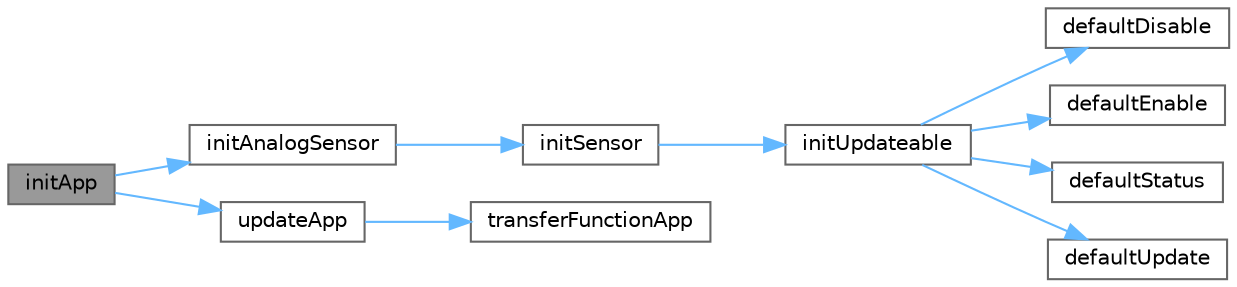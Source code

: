 digraph "initApp"
{
 // LATEX_PDF_SIZE
  bgcolor="transparent";
  edge [fontname=Helvetica,fontsize=10,labelfontname=Helvetica,labelfontsize=10];
  node [fontname=Helvetica,fontsize=10,shape=box,height=0.2,width=0.4];
  rankdir="LR";
  Node1 [label="initApp",height=0.2,width=0.4,color="gray40", fillcolor="grey60", style="filled", fontcolor="black",tooltip="Initializes the APP with the given frequency and channel."];
  Node1 -> Node2 [color="steelblue1",style="solid"];
  Node2 [label="initAnalogSensor",height=0.2,width=0.4,color="grey40", fillcolor="white", style="filled",URL="$AnalogSensor_8c.html#a1f4d14f551bd2aeab536372c13bb3180",tooltip="Initializes an analog sensor."];
  Node2 -> Node3 [color="steelblue1",style="solid"];
  Node3 [label="initSensor",height=0.2,width=0.4,color="grey40", fillcolor="white", style="filled",URL="$Sensor_8c.html#afa23c62d6ac2176a3ab170f42bce0663",tooltip="Initializes a sensor with the given parameters."];
  Node3 -> Node4 [color="steelblue1",style="solid"];
  Node4 [label="initUpdateable",height=0.2,width=0.4,color="grey40", fillcolor="white", style="filled",URL="$Updateable_8c.html#aaad6c964e32bb05093b5e551856837b4",tooltip=" "];
  Node4 -> Node5 [color="steelblue1",style="solid"];
  Node5 [label="defaultDisable",height=0.2,width=0.4,color="grey40", fillcolor="white", style="filled",URL="$Updateable_8c.html#a1c9a6406589ec57eb31ce5f718926658",tooltip="Default disable function for Updateable objects."];
  Node4 -> Node6 [color="steelblue1",style="solid"];
  Node6 [label="defaultEnable",height=0.2,width=0.4,color="grey40", fillcolor="white", style="filled",URL="$Updateable_8c.html#a1a19c1371c1aec5ea56ba51f17f25ca8",tooltip="Default enable function for Updateable objects."];
  Node4 -> Node7 [color="steelblue1",style="solid"];
  Node7 [label="defaultStatus",height=0.2,width=0.4,color="grey40", fillcolor="white", style="filled",URL="$Updateable_8c.html#a943588fcfca4806e1db6bd9cd2399d23",tooltip="Default status function for Updateable objects."];
  Node4 -> Node8 [color="steelblue1",style="solid"];
  Node8 [label="defaultUpdate",height=0.2,width=0.4,color="grey40", fillcolor="white", style="filled",URL="$Updateable_8c.html#a6cf9090337753427d50057ee2984ec3e",tooltip="Default update function for Updateable objects."];
  Node1 -> Node9 [color="steelblue1",style="solid"];
  Node9 [label="updateApp",height=0.2,width=0.4,color="grey40", fillcolor="white", style="filled",URL="$App_8c.html#af9c13c4c47f46fc56e488d635c0a4a73",tooltip="Updates the APP data."];
  Node9 -> Node10 [color="steelblue1",style="solid"];
  Node10 [label="transferFunctionApp",height=0.2,width=0.4,color="grey40", fillcolor="white", style="filled",URL="$App_8c.html#ac6a91028bac466dcd71f79aa06aa65ba",tooltip="Converts raw APP data to a meaningful position value."];
}
